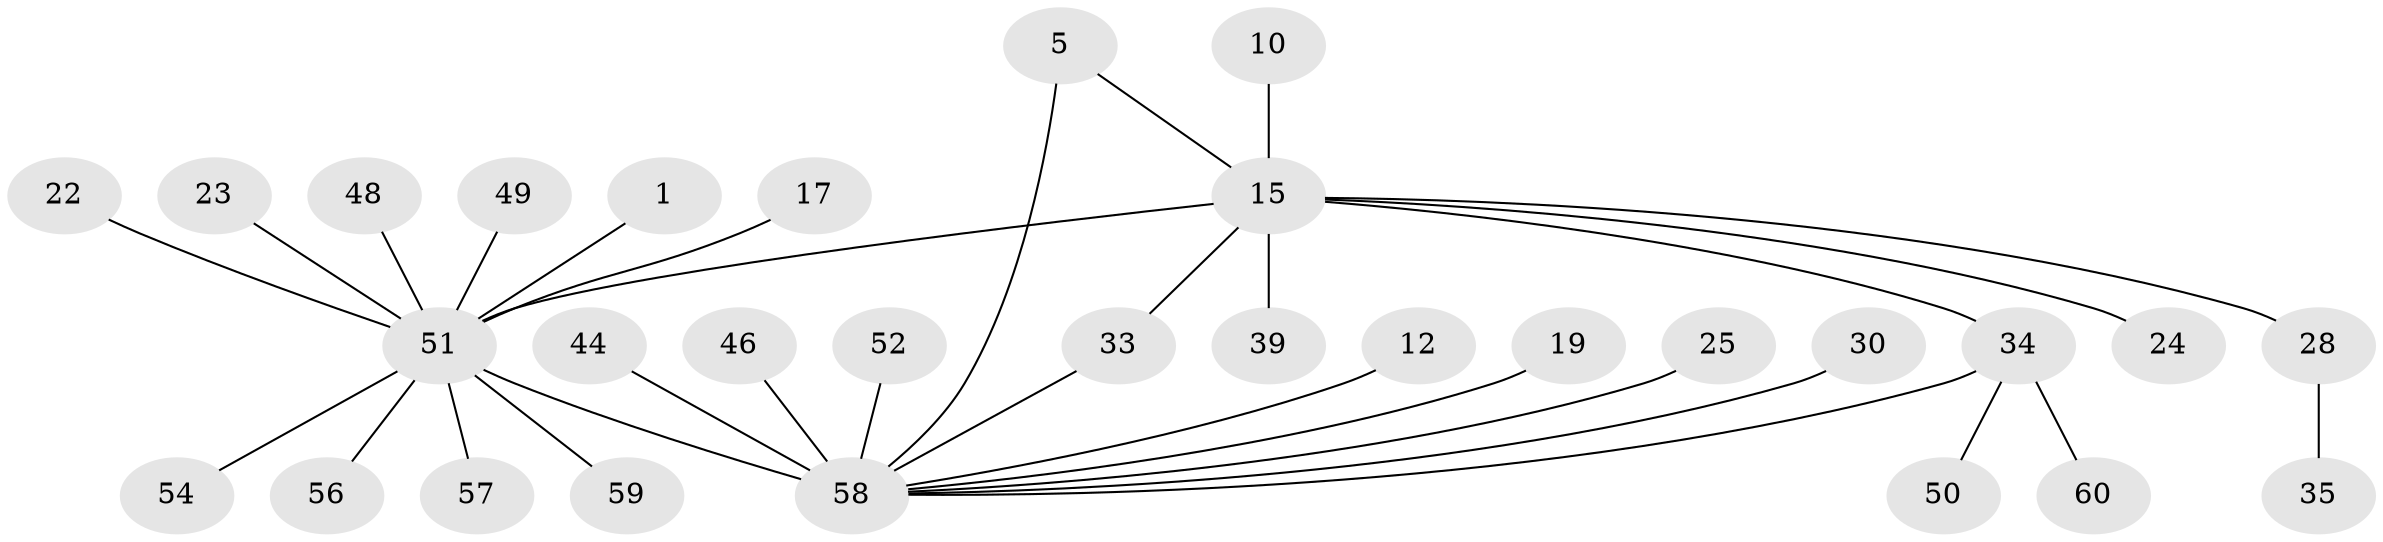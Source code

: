 // original degree distribution, {1: 0.45, 18: 0.016666666666666666, 3: 0.15, 10: 0.016666666666666666, 2: 0.2, 5: 0.05, 4: 0.1, 7: 0.016666666666666666}
// Generated by graph-tools (version 1.1) at 2025/47/03/09/25 04:47:06]
// undirected, 30 vertices, 32 edges
graph export_dot {
graph [start="1"]
  node [color=gray90,style=filled];
  1;
  5;
  10;
  12;
  15 [super="+4"];
  17;
  19;
  22;
  23;
  24;
  25;
  28;
  30;
  33;
  34 [super="+8+27+20"];
  35;
  39 [super="+32"];
  44;
  46;
  48;
  49 [super="+31"];
  50;
  51 [super="+41+2+40"];
  52 [super="+47"];
  54 [super="+29"];
  56;
  57;
  58 [super="+3+16+53+37"];
  59 [super="+55"];
  60;
  1 -- 51;
  5 -- 15;
  5 -- 58;
  10 -- 15;
  12 -- 58;
  15 -- 28 [weight=2];
  15 -- 33;
  15 -- 24;
  15 -- 34 [weight=2];
  15 -- 39;
  15 -- 51 [weight=3];
  17 -- 51;
  19 -- 58;
  22 -- 51;
  23 -- 51;
  25 -- 58;
  28 -- 35;
  30 -- 58;
  33 -- 58 [weight=2];
  34 -- 50;
  34 -- 60;
  34 -- 58;
  44 -- 58;
  46 -- 58;
  48 -- 51;
  49 -- 51;
  51 -- 58 [weight=7];
  51 -- 56;
  51 -- 57;
  51 -- 54;
  51 -- 59;
  52 -- 58;
}

